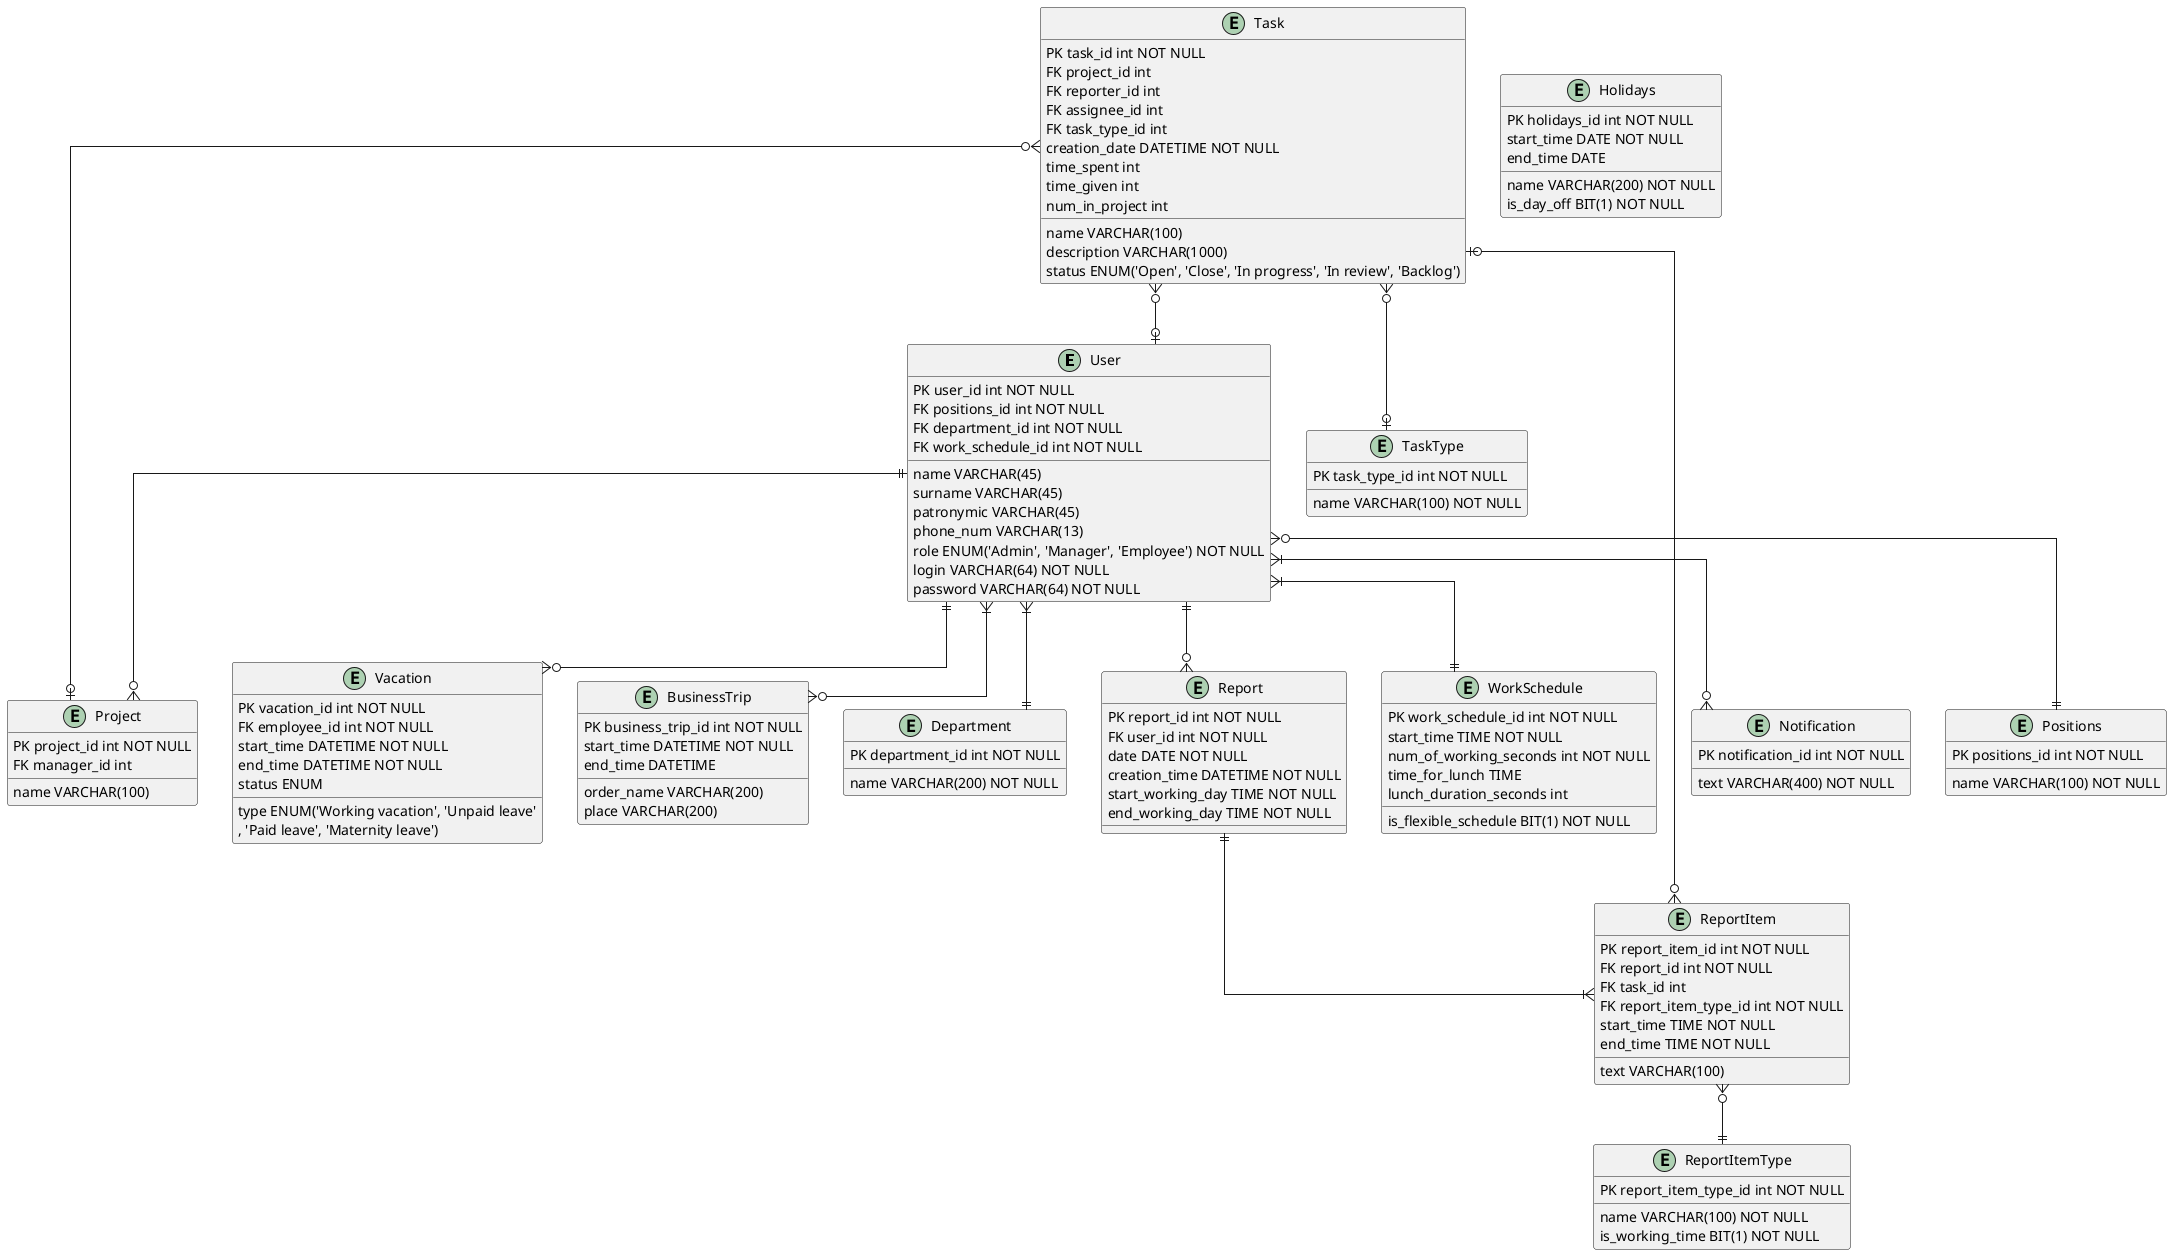 @startuml
' hide the spot
' hide circle

' avoid problems with angled crows feet
skinparam linetype ortho

' object "Сотрудник" as Employee
' object "Руководитель" as Manager
' object "Администратор" as Administrator
' object "Проект" as Project
' object "Задание" as Task
' object "Отпуск" as Vacation
' object "Командировка" as BusinessTrip
' object "Отдел" as Department
' object "Отчёт" as Report
' object "Тип проекта" as ProjectType
' object "Тип задачи" as TaskType
' object "Рабочий график" as WorkSchedule
' object "Праздники" as Holidays
' object "Уведомление" as Notification
' object "Должность" as Positions

entity User 
{
    PK user_id int NOT NULL
    FK positions_id int NOT NULL
    FK department_id int NOT NULL
    FK work_schedule_id int NOT NULL
    name VARCHAR(45)
    surname VARCHAR(45)
    patronymic VARCHAR(45)
    phone_num VARCHAR(13)
    role ENUM('Admin', 'Manager', 'Employee') NOT NULL
    login VARCHAR(64) NOT NULL
    password VARCHAR(64) NOT NULL 
}

entity Project 
{
    PK project_id int NOT NULL
    FK manager_id int
    name VARCHAR(100)
}

entity Task 
{
    PK task_id int NOT NULL
    FK project_id int 
    FK reporter_id int
    FK assignee_id int
    FK task_type_id int
    name VARCHAR(100)
    description VARCHAR(1000)
    status ENUM('Open', 'Close', 'In progress', 'In review', 'Backlog')
    creation_date DATETIME NOT NULL
    time_spent int
    time_given int
    num_in_project int 
}

entity TaskType
{
    PK task_type_id int NOT NULL
    name VARCHAR(100) NOT NULL
}

entity Vacation 
{
    PK vacation_id int NOT NULL
    FK employee_id int NOT NULL
    start_time DATETIME NOT NULL
    end_time DATETIME NOT NULL
    type ENUM('Working vacation', 'Unpaid leave'
    , 'Paid leave', 'Maternity leave')
    status ENUM
}

entity BusinessTrip
{
    PK business_trip_id int NOT NULL
    start_time DATETIME NOT NULL
    end_time DATETIME
    order_name VARCHAR(200)
    place VARCHAR(200)
}

entity Department
{
    PK department_id int NOT NULL
    name VARCHAR(200) NOT NULL
}

entity Report
{
    PK report_id int NOT NULL
    FK user_id int NOT NULL
    date DATE NOT NULL
    creation_time DATETIME NOT NULL
    start_working_day TIME NOT NULL
    end_working_day TIME NOT NULL
}

entity ReportItem
{
    PK report_item_id int NOT NULL
    FK report_id int NOT NULL
    FK task_id int
    FK report_item_type_id int NOT NULL
    start_time TIME NOT NULL
    end_time TIME NOT NULL
    text VARCHAR(100)
}

entity ReportItemType
{
    PK report_item_type_id int NOT NULL
    name VARCHAR(100) NOT NULL
    is_working_time BIT(1) NOT NULL
}

entity WorkSchedule
{
    PK work_schedule_id int NOT NULL
    start_time TIME NOT NULL
    is_flexible_schedule BIT(1) NOT NULL
    num_of_working_seconds int NOT NULL
    time_for_lunch TIME
    lunch_duration_seconds int
}

entity Holidays
{
    PK holidays_id int NOT NULL
    start_time DATE NOT NULL
    end_time DATE
    name VARCHAR(200) NOT NULL
    is_day_off BIT(1) NOT NULL
}

entity Notification
{
    PK notification_id int NOT NULL
    text VARCHAR(400) NOT NULL
}

entity Positions
{
    PK positions_id int NOT NULL
    name VARCHAR(100) NOT NULL
}

Task }o--o| Project
Task }o--o| User
Task }o--o| TaskType
Task |o--o{ ReportItem

User ||--o{ Vacation
User }|--o{ BusinessTrip
User }|--|| Department
User }|--o{ Notification
User }o--|| Positions
User ||--o{ Report
User }|--|| WorkSchedule
User ||--o{ Project

Report ||--|{ ReportItem
ReportItem }o--|| ReportItemType

@enduml